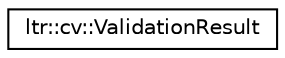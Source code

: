 digraph G
{
  edge [fontname="Helvetica",fontsize="10",labelfontname="Helvetica",labelfontsize="10"];
  node [fontname="Helvetica",fontsize="10",shape=record];
  rankdir="LR";
  Node1 [label="ltr::cv::ValidationResult",height=0.2,width=0.4,color="black", fillcolor="white", style="filled",URL="$classltr_1_1cv_1_1_validation_result.html"];
}
